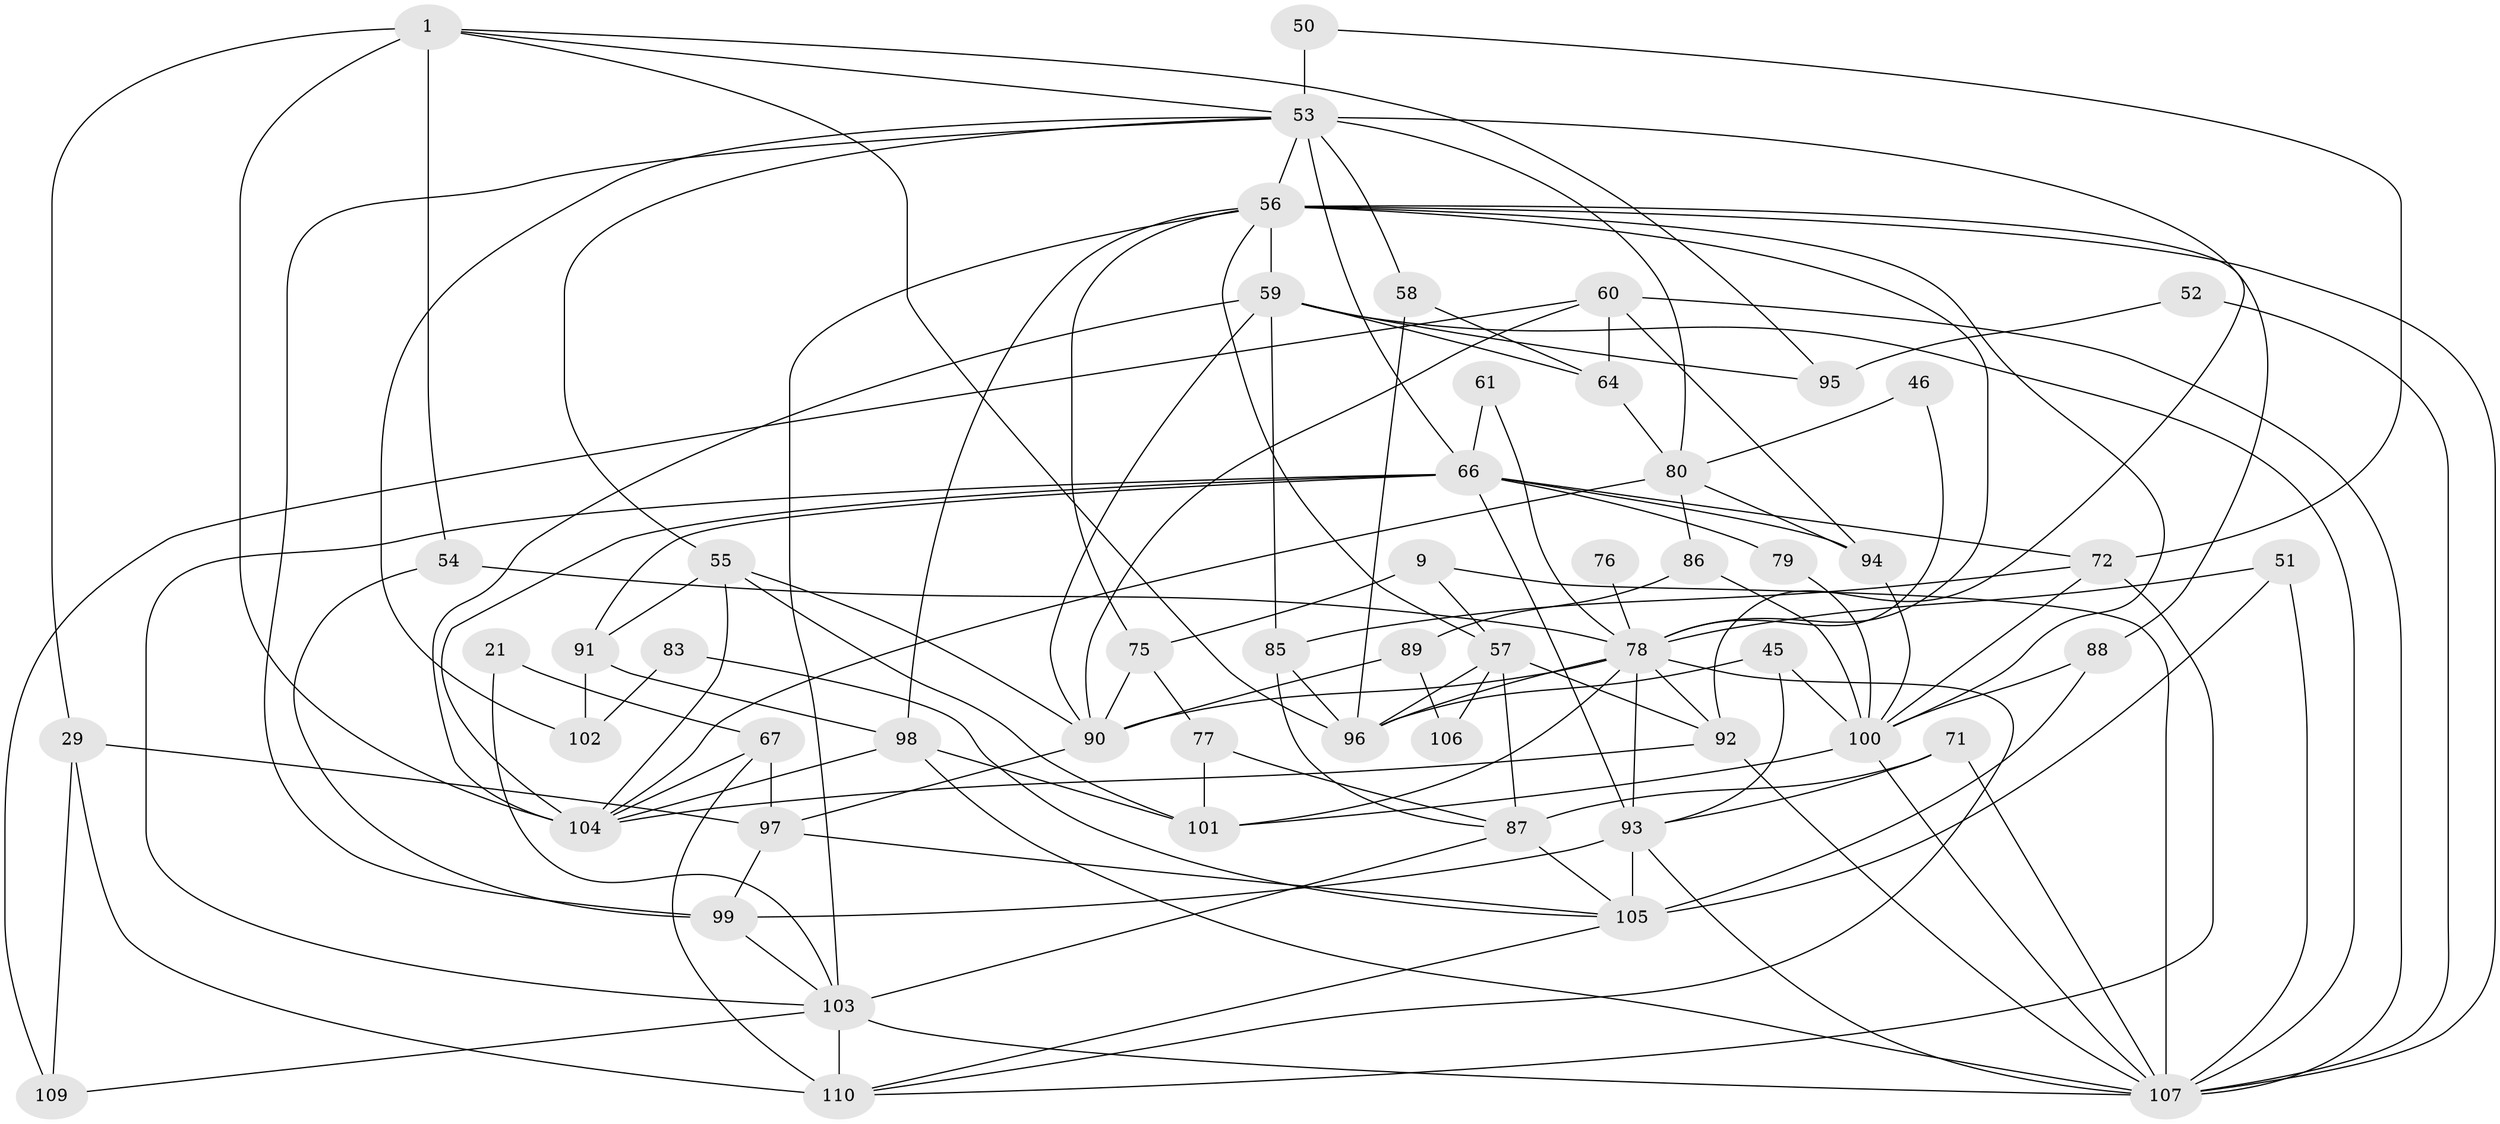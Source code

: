 // original degree distribution, {7: 0.07272727272727272, 8: 0.01818181818181818, 2: 0.16363636363636364, 4: 0.2545454545454545, 3: 0.2727272727272727, 6: 0.09090909090909091, 5: 0.12727272727272726}
// Generated by graph-tools (version 1.1) at 2025/50/03/09/25 04:50:19]
// undirected, 55 vertices, 133 edges
graph export_dot {
graph [start="1"]
  node [color=gray90,style=filled];
  1;
  9;
  21;
  29 [super="+5"];
  45;
  46;
  50;
  51 [super="+25"];
  52;
  53 [super="+35"];
  54;
  55;
  56 [super="+10+2+39"];
  57 [super="+24"];
  58;
  59 [super="+18+32"];
  60;
  61;
  64;
  66 [super="+63"];
  67;
  71;
  72;
  75 [super="+70"];
  76;
  77;
  78 [super="+47+37+43+44"];
  79;
  80 [super="+30"];
  83;
  85;
  86;
  87 [super="+28"];
  88 [super="+36"];
  89;
  90 [super="+16"];
  91 [super="+49"];
  92 [super="+40"];
  93 [super="+82+65+62"];
  94;
  95;
  96 [super="+20"];
  97 [super="+15"];
  98 [super="+69"];
  99;
  100 [super="+8+81"];
  101;
  102;
  103 [super="+84"];
  104 [super="+6+3+48"];
  105 [super="+73+33"];
  106;
  107 [super="+27+42"];
  109;
  110 [super="+34+108"];
  1 -- 29 [weight=2];
  1 -- 54;
  1 -- 95;
  1 -- 53;
  1 -- 104;
  1 -- 96;
  9 -- 75 [weight=2];
  9 -- 107 [weight=3];
  9 -- 57;
  21 -- 67;
  21 -- 103;
  29 -- 110;
  29 -- 109;
  29 -- 97;
  45 -- 93;
  45 -- 96;
  45 -- 100;
  46 -- 80;
  46 -- 78;
  50 -- 72;
  50 -- 53 [weight=2];
  51 -- 105 [weight=3];
  51 -- 107 [weight=2];
  51 -- 78 [weight=3];
  52 -- 95;
  52 -- 107;
  53 -- 58;
  53 -- 92;
  53 -- 102;
  53 -- 66 [weight=2];
  53 -- 99;
  53 -- 55;
  53 -- 80;
  53 -- 56 [weight=2];
  54 -- 99;
  54 -- 78;
  55 -- 101;
  55 -- 91;
  55 -- 104;
  55 -- 90;
  56 -- 59 [weight=2];
  56 -- 107;
  56 -- 98;
  56 -- 57;
  56 -- 88;
  56 -- 100;
  56 -- 78 [weight=3];
  56 -- 103;
  56 -- 75;
  57 -- 106;
  57 -- 96 [weight=2];
  57 -- 87;
  57 -- 92;
  58 -- 96;
  58 -- 64;
  59 -- 95;
  59 -- 64;
  59 -- 85;
  59 -- 90;
  59 -- 107;
  59 -- 104;
  60 -- 109;
  60 -- 64;
  60 -- 90;
  60 -- 94;
  60 -- 107 [weight=2];
  61 -- 66;
  61 -- 78;
  64 -- 80 [weight=2];
  66 -- 72;
  66 -- 79;
  66 -- 104;
  66 -- 94;
  66 -- 93 [weight=2];
  66 -- 103;
  66 -- 91;
  67 -- 104;
  67 -- 97;
  67 -- 110;
  71 -- 93;
  71 -- 87;
  71 -- 107;
  72 -- 85;
  72 -- 100;
  72 -- 110;
  75 -- 90;
  75 -- 77;
  76 -- 78 [weight=2];
  77 -- 101;
  77 -- 87;
  78 -- 101;
  78 -- 96 [weight=2];
  78 -- 93 [weight=2];
  78 -- 110;
  78 -- 90 [weight=2];
  78 -- 92;
  79 -- 100;
  80 -- 86;
  80 -- 94;
  80 -- 104;
  83 -- 102;
  83 -- 105;
  85 -- 96;
  85 -- 87;
  86 -- 89;
  86 -- 100;
  87 -- 105 [weight=2];
  87 -- 103;
  88 -- 105;
  88 -- 100;
  89 -- 90;
  89 -- 106;
  90 -- 97;
  91 -- 102;
  91 -- 98;
  92 -- 104;
  92 -- 107;
  93 -- 99;
  93 -- 105 [weight=3];
  93 -- 107;
  94 -- 100;
  97 -- 99;
  97 -- 105 [weight=2];
  98 -- 107;
  98 -- 104;
  98 -- 101;
  99 -- 103;
  100 -- 101;
  100 -- 107 [weight=3];
  103 -- 107 [weight=2];
  103 -- 110 [weight=3];
  103 -- 109;
  105 -- 110;
}

